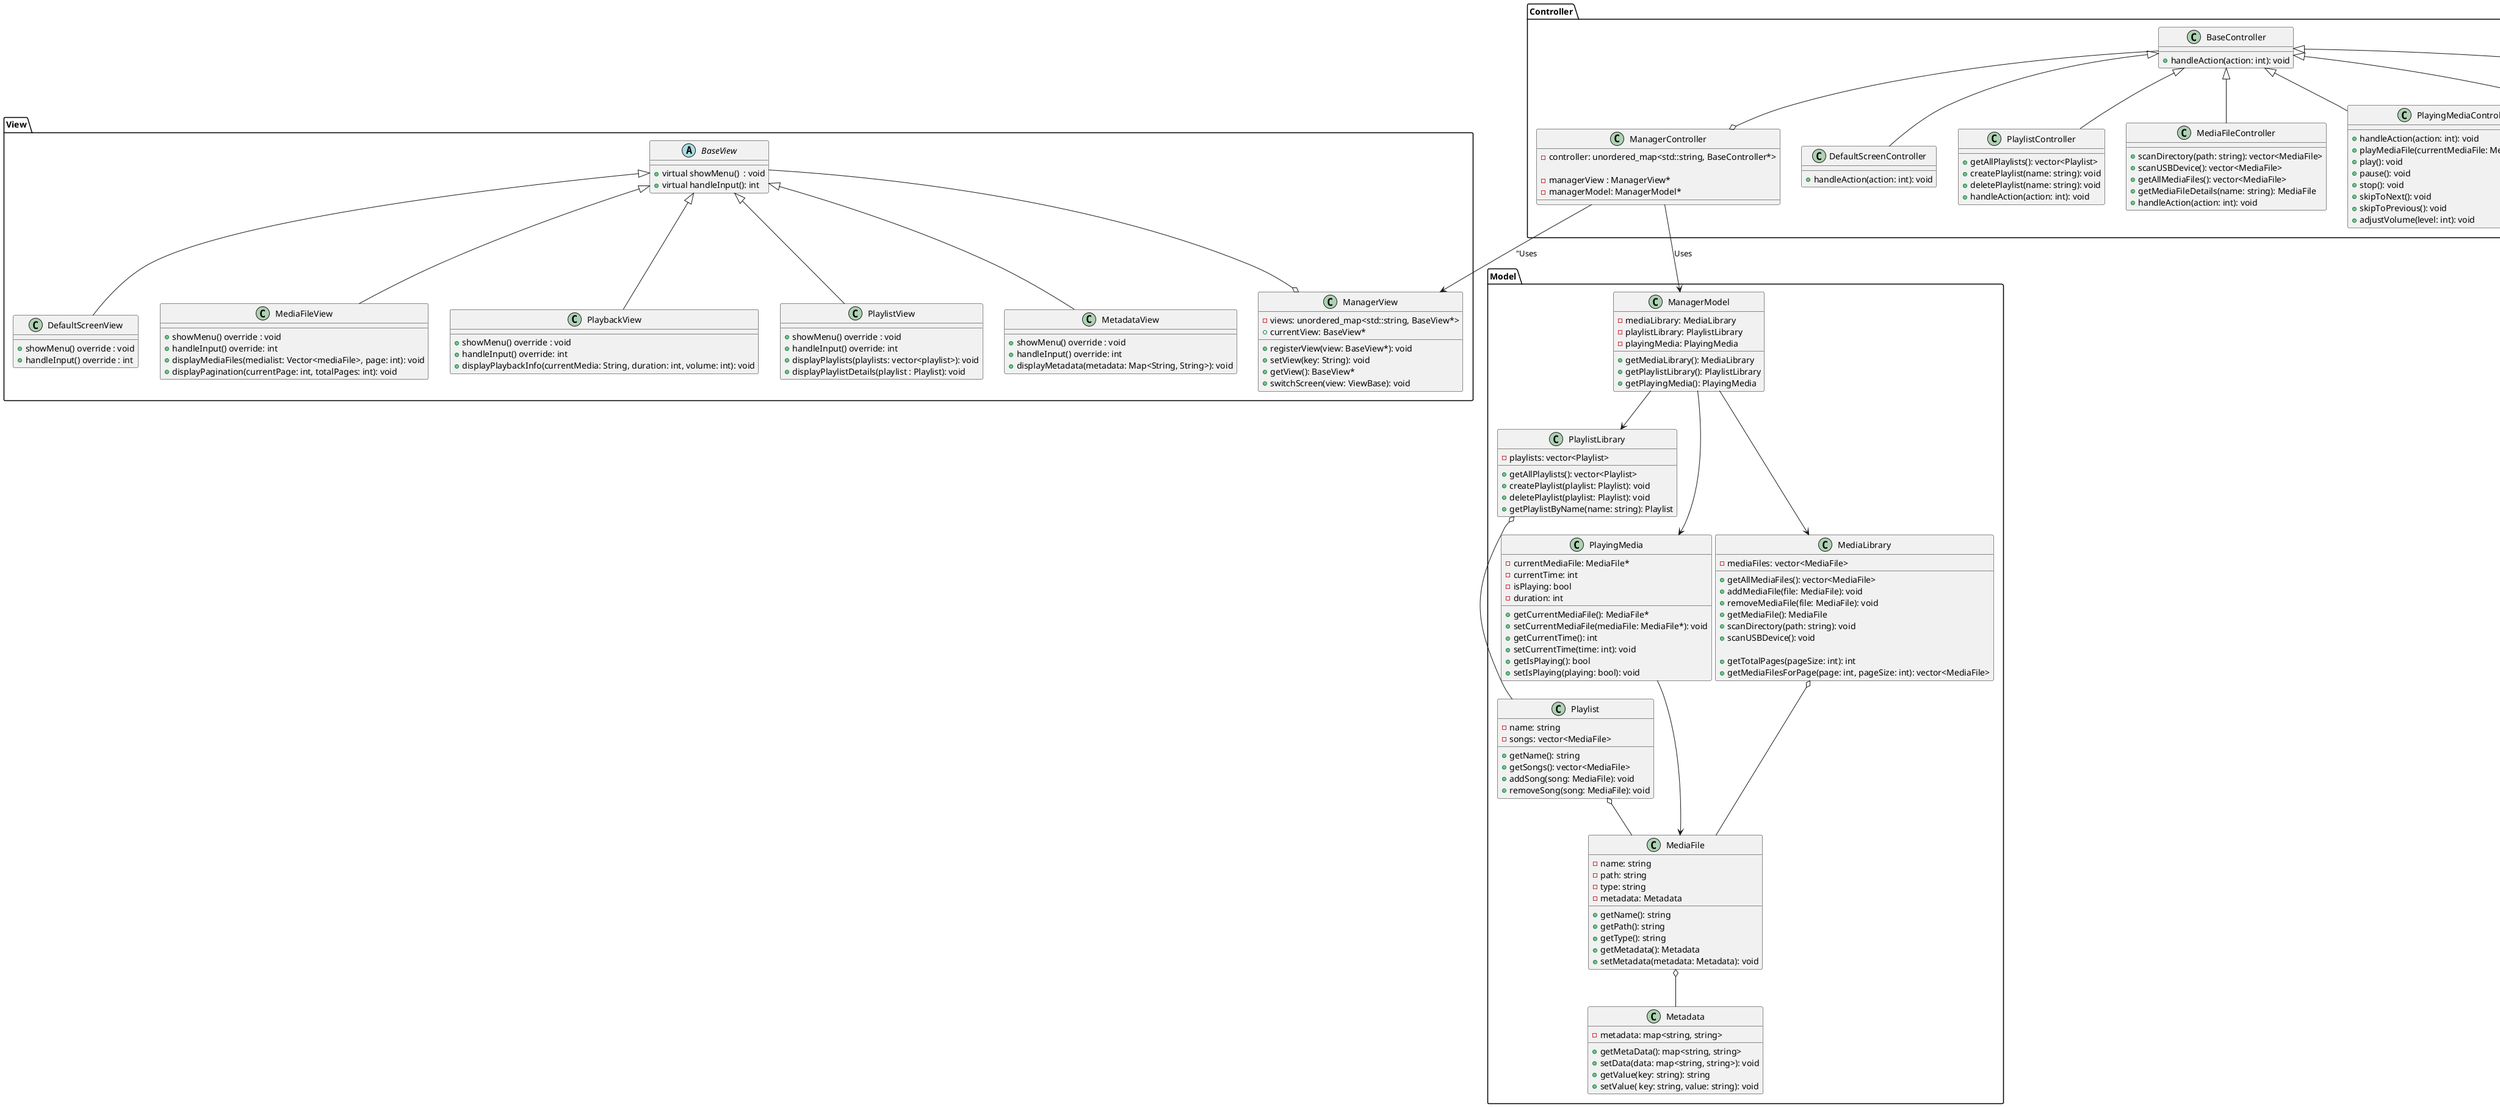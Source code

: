 @startuml hehe

package View {
    class ManagerView {
        - views: unordered_map<std::string, BaseView*> 
        + currentView: BaseView*
        + registerView(view: BaseView*): void
        + setView(key: String): void
        + getView(): BaseView*
        + switchScreen(view: ViewBase): void
    }
    abstract class BaseView {
        +virtual showMenu()  : void
        +virtual handleInput(): int
    }
    class DefaultScreenView {
        + showMenu() override : void
        + handleInput() override : int
    }

    class MediaFileView {
        + showMenu() override : void
        + handleInput() override: int
        + displayMediaFiles(medialist: Vector<mediaFile>, page: int): void
        + displayPagination(currentPage: int, totalPages: int): void
    }

    class PlaybackView {
        + showMenu() override : void
        + handleInput() override: int
        + displayPlaybackInfo(currentMedia: String, duration: int, volume: int): void
    }

    class PlaylistView {
        + showMenu() override : void
        + handleInput() override: int
        + displayPlaylists(playlists: vector<playlist>): void
        + displayPlaylistDetails(playlist : Playlist): void
    }

    class MetadataView {
        + showMenu() override : void
        + handleInput() override: int
        + displayMetadata(metadata: Map<String, String>): void
    }
}

package Model {
    class ManagerModel {
        - mediaLibrary: MediaLibrary
        - playlistLibrary: PlaylistLibrary
        - playingMedia: PlayingMedia
        
        + getMediaLibrary(): MediaLibrary
        + getPlaylistLibrary(): PlaylistLibrary
        + getPlayingMedia(): PlayingMedia
    }

    class PlaylistLibrary {
        - playlists: vector<Playlist>

        + getAllPlaylists(): vector<Playlist>
        + createPlaylist(playlist: Playlist): void
        + deletePlaylist(playlist: Playlist): void
        + getPlaylistByName(name: string): Playlist
    }

    class PlayingMedia {
        - currentMediaFile: MediaFile*
        - currentTime: int
        - isPlaying: bool
        - duration: int

        + getCurrentMediaFile(): MediaFile*
        + setCurrentMediaFile(mediaFile: MediaFile*): void
        + getCurrentTime(): int
        + setCurrentTime(time: int): void
        + getIsPlaying(): bool
        + setIsPlaying(playing: bool): void
    }

    class MediaLibrary {
        - mediaFiles: vector<MediaFile>

        + getAllMediaFiles(): vector<MediaFile>    
        + addMediaFile(file: MediaFile): void
        + removeMediaFile(file: MediaFile): void
        + getMediaFile(): MediaFile
        + scanDirectory(path: string): void
        + scanUSBDevice(): void

        + getTotalPages(pageSize: int): int
        + getMediaFilesForPage(page: int, pageSize: int): vector<MediaFile>
    }

    class MediaFile {
        - name: string
        - path: string
        - type: string
        - metadata: Metadata

        + getName(): string
        + getPath(): string
        + getType(): string
        + getMetadata(): Metadata
        + setMetadata(metadata: Metadata): void
        
    }

    class Metadata {
        - metadata: map<string, string>

        + getMetaData(): map<string, string>
        + setData(data: map<string, string>): void
        + getValue(key: string): string
        + setValue( key: string, value: string): void
    }

    class Playlist {
        - name: string
        - songs: vector<MediaFile>

        + getName(): string
        + getSongs(): vector<MediaFile>
        + addSong(song: MediaFile): void
        + removeSong(song: MediaFile): void
    }
}
package Controller{
    class ManagerController {
        - controller: unordered_map<std::string, BaseController*> 
        
        ' - playlistController: PlaylistController
        ' - mediaFileController: MediaFileController
        ' - playingMediaController: PlayingMediaController
        ' - detailedPlaylistController: DetailedPlaylistController
        ' - metadataController: MetadataController
        - managerView : ManagerView*
        - managerModel: ManagerModel*

        
        
        ' + getPlaylistController(): PlaylistController
        ' + getMediaFileController(): MediaFileController
        ' + getPlayingMediaController(): PlayingMediaController
        ' + getDetailedPlaylistController(): DetailedPlaylistController
        ' + getMetadataController(): MetadataController
    }
    class BaseController{
        + handleAction(action: int): void
    }
    class DefaultScreenController{
        + handleAction(action: int): void
    }

    class PlaylistController {
        + getAllPlaylists(): vector<Playlist>
        + createPlaylist(name: string): void
        + deletePlaylist(name: string): void
        + handleAction(action: int): void
    }

    class MediaFileController {
        + scanDirectory(path: string): vector<MediaFile>
        + scanUSBDevice(): vector<MediaFile>
        + getAllMediaFiles(): vector<MediaFile>
        + getMediaFileDetails(name: string): MediaFile
        + handleAction(action: int): void
    }

    class PlayingMediaController {
        + handleAction(action: int): void
        + playMediaFile(currentMediaFile: MediaFile*): void
        + play(): void
        + pause(): void
        + stop(): void
        + skipToNext(): void
        + skipToPrevious(): void
        + adjustVolume(level: int): void
    }

    class DetailedPlaylistController {
        + handleAction(action: int): void
        + getPlaylistDetails(playlistName: string): Playlist
        + addSongToPlaylist(playlistName: string, song: MediaFile): void
        + removeSongFromPlaylist(playlistName: string, song: MediaFile): void
    }

    class MetadataController {
        + handleAction(action: int): void
        + getMetadatabyID(file: MediaFile): map<string, string>
        + updateMediaFileMetadata(file: MediaFile, metadata: map<string, string>): void
    }
}

ManagerController --> ManagerModel : "Uses"
ManagerController --> ManagerView : "Uses

BaseView --o ManagerView
BaseView <|-- DefaultScreenView
BaseView <|-- MediaFileView
BaseView <|-- PlaybackView
BaseView <|-- PlaylistView
BaseView <|-- MetadataView

ManagerModel --> MediaLibrary
ManagerModel --> PlaylistLibrary
ManagerModel --> PlayingMedia
PlaylistLibrary o-- Playlist
Playlist o-- MediaFile
MediaLibrary o-- MediaFile
MediaFile o-- Metadata
PlayingMedia --> MediaFile

BaseController <|-- DefaultScreenController
BaseController <|-- MediaFileController
BaseController <|-- PlayingMediaController
BaseController <|-- PlaylistController
BaseController <|-- MetadataController
BaseController <|-- DetailedPlaylistController
BaseController --o ManagerController



@enduml
